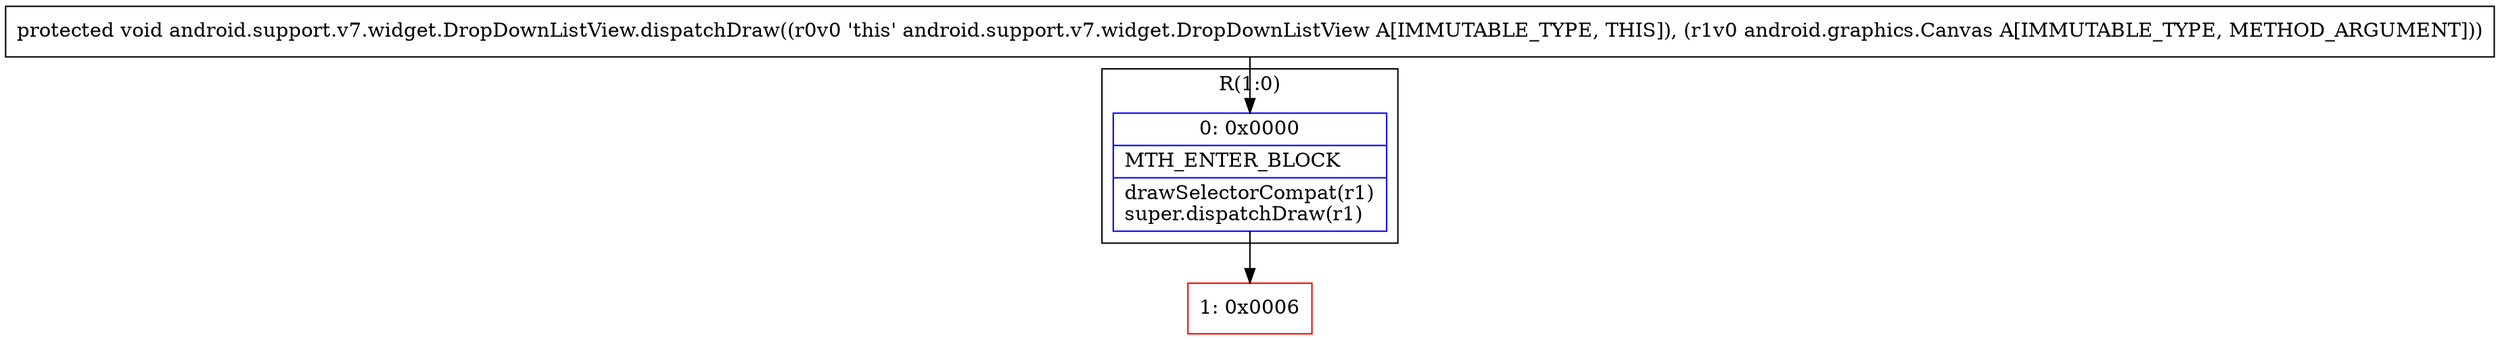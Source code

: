 digraph "CFG forandroid.support.v7.widget.DropDownListView.dispatchDraw(Landroid\/graphics\/Canvas;)V" {
subgraph cluster_Region_878413403 {
label = "R(1:0)";
node [shape=record,color=blue];
Node_0 [shape=record,label="{0\:\ 0x0000|MTH_ENTER_BLOCK\l|drawSelectorCompat(r1)\lsuper.dispatchDraw(r1)\l}"];
}
Node_1 [shape=record,color=red,label="{1\:\ 0x0006}"];
MethodNode[shape=record,label="{protected void android.support.v7.widget.DropDownListView.dispatchDraw((r0v0 'this' android.support.v7.widget.DropDownListView A[IMMUTABLE_TYPE, THIS]), (r1v0 android.graphics.Canvas A[IMMUTABLE_TYPE, METHOD_ARGUMENT])) }"];
MethodNode -> Node_0;
Node_0 -> Node_1;
}

